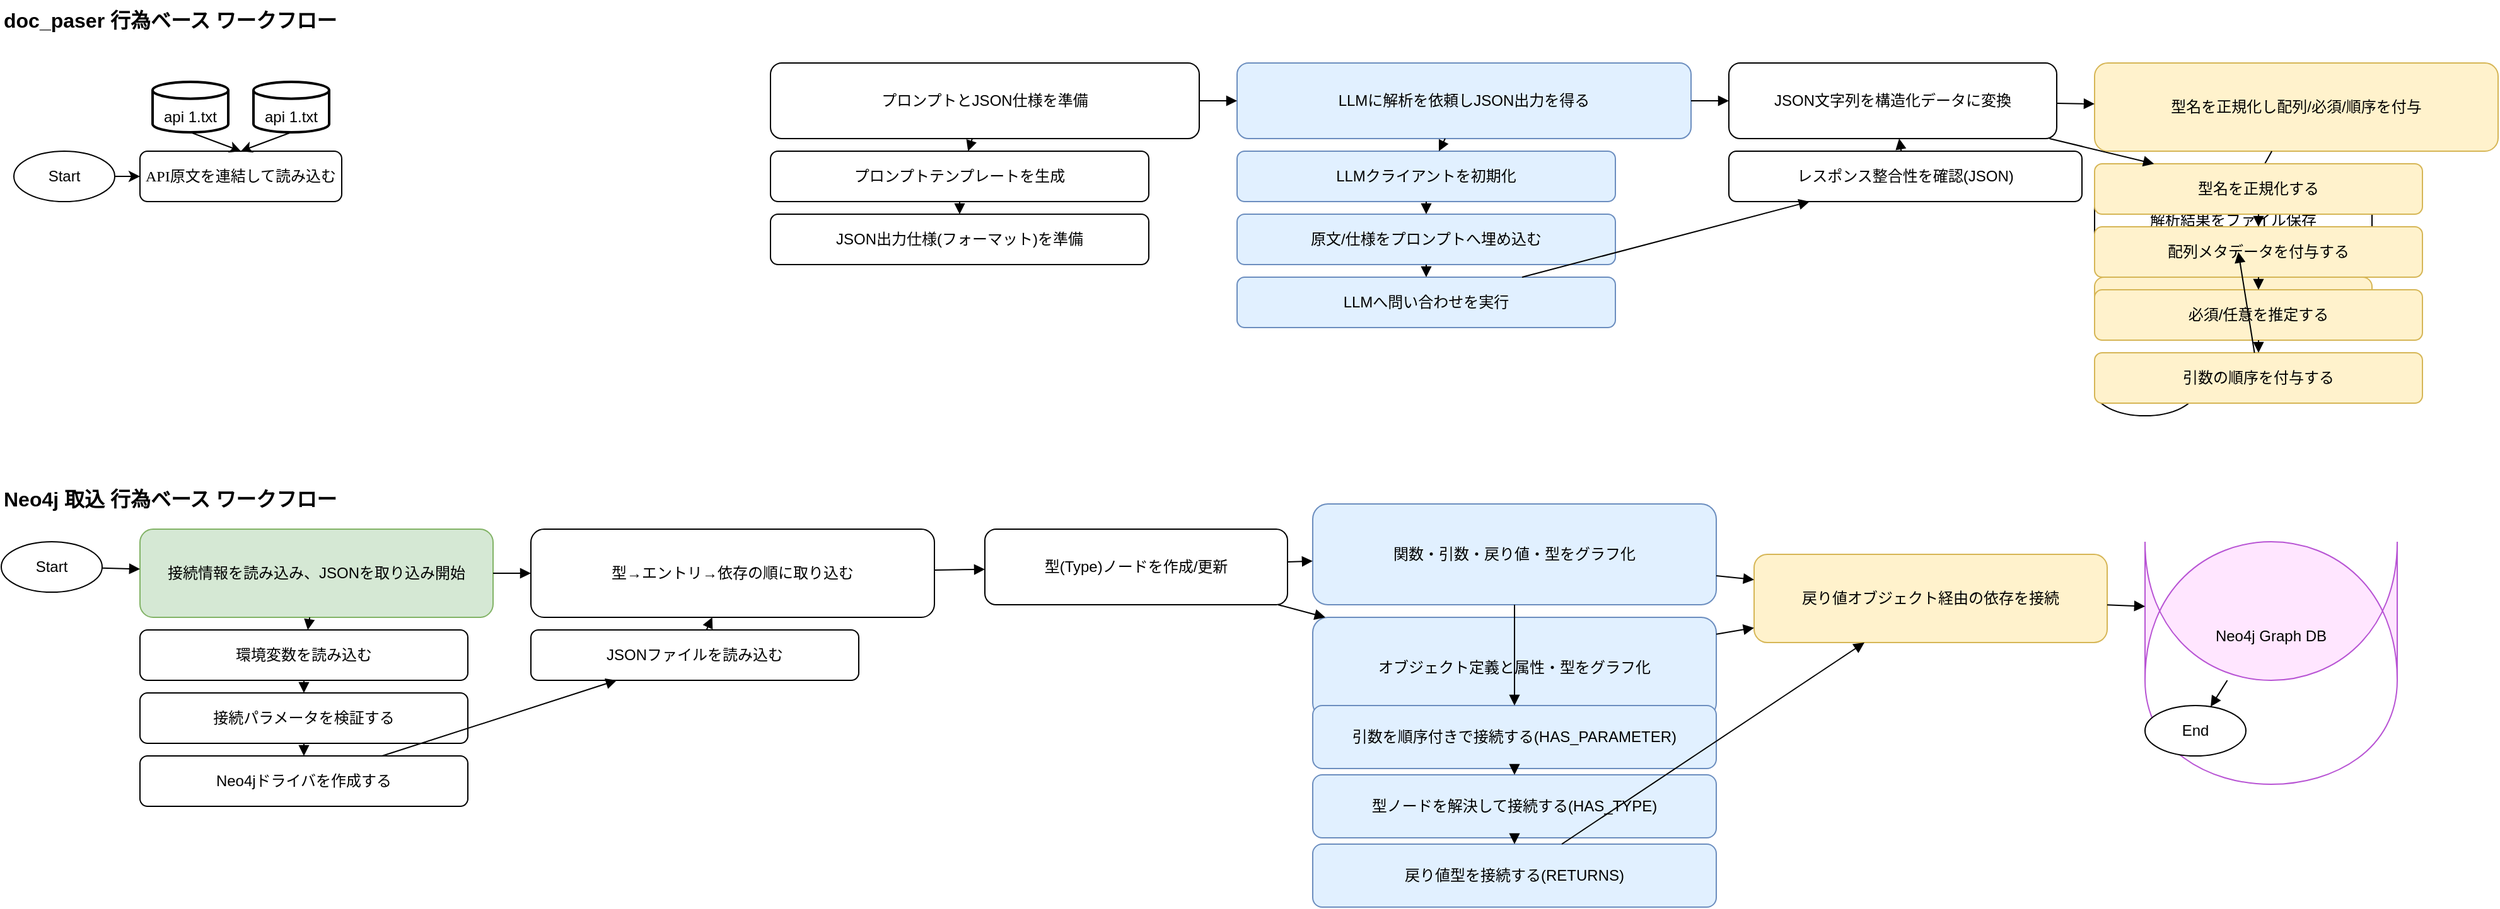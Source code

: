 <mxfile version="28.0.6" pages="3">
  <diagram id="doc_paser_functions" name="doc_paser_functions">
    <mxGraphModel dx="1287" dy="912" grid="1" gridSize="10" guides="1" tooltips="1" connect="1" arrows="1" fold="1" page="1" pageScale="1" pageWidth="1920" pageHeight="1080" math="0" shadow="0">
      <root>
        <mxCell id="0" />
        <mxCell id="1" parent="0" />
        <mxCell id="DPF_TITLE" value="doc_paser 行為ベース ワークフロー" style="text;strokeColor=none;fillColor=none;align=left;verticalAlign=top;fontStyle=1;fontSize=16;" parent="1" vertex="1">
          <mxGeometry x="40" y="40" width="360" height="30" as="geometry" />
        </mxCell>
        <mxCell id="PqS9zqozncI3o1Njqwn--9" style="edgeStyle=orthogonalEdgeStyle;rounded=0;orthogonalLoop=1;jettySize=auto;html=1;exitX=1;exitY=0.5;exitDx=0;exitDy=0;entryX=0;entryY=0.5;entryDx=0;entryDy=0;" edge="1" parent="1" source="DPF_START" target="DPF_LOADDOC">
          <mxGeometry relative="1" as="geometry" />
        </mxCell>
        <mxCell id="DPF_START" value="Start" style="ellipse;whiteSpace=wrap;html=1;fillColor=#ffffff;strokeColor=#000000;" parent="1" vertex="1">
          <mxGeometry x="50" y="160" width="80" height="40" as="geometry" />
        </mxCell>
        <mxCell id="DPF_LOADDOC" value="&lt;font face=&quot;UDゴシック&quot;&gt;API原文を連結して読み込む&lt;/font&gt;" style="rounded=1;whiteSpace=wrap;html=1;fillColor=#ffffff;strokeColor=#000000;" parent="1" vertex="1">
          <mxGeometry x="150" y="160" width="160" height="40" as="geometry" />
        </mxCell>
        <mxCell id="DPF_PROMPT" value="プロンプトとJSON仕様を準備" style="rounded=1;whiteSpace=wrap;html=1;fillColor=#ffffff;strokeColor=#000000;" parent="1" vertex="1">
          <mxGeometry x="650" y="90" width="340" height="60" as="geometry" />
        </mxCell>
        <mxCell id="DPF_LLM" value="LLMに解析を依頼しJSON出力を得る" style="rounded=1;whiteSpace=wrap;html=1;fillColor=#e1f0ff;strokeColor=#6c8ebf;" parent="1" vertex="1">
          <mxGeometry x="1020" y="90" width="360" height="60" as="geometry" />
        </mxCell>
        <mxCell id="DPF_PARSE" value="JSON文字列を構造化データに変換" style="rounded=1;whiteSpace=wrap;html=1;fillColor=#ffffff;strokeColor=#000000;" parent="1" vertex="1">
          <mxGeometry x="1410" y="90" width="260" height="60" as="geometry" />
        </mxCell>
        <mxCell id="DPF_POST" value="型名を正規化し配列/必須/順序を付与" style="rounded=1;whiteSpace=wrap;html=1;fillColor=#fff2cc;strokeColor=#d6b656;" parent="1" vertex="1">
          <mxGeometry x="1700" y="90" width="320" height="70" as="geometry" />
        </mxCell>
        <mxCell id="DPF_SAVE" value="解析結果をファイル保存" style="rounded=1;whiteSpace=wrap;html=1;fillColor=#ffffff;strokeColor=#000000;" parent="1" vertex="1">
          <mxGeometry x="1700" y="190" width="220" height="50" as="geometry" />
        </mxCell>
        <mxCell id="DPF_JSON" value="parsed_api_result.json" style="rounded=1;whiteSpace=wrap;html=1;fillColor=#fff2cc;strokeColor=#d6b656;" parent="1" vertex="1">
          <mxGeometry x="1700" y="260" width="220" height="50" as="geometry" />
        </mxCell>
        <mxCell id="DPF_END_A" value="End" style="ellipse;whiteSpace=wrap;html=1;fillColor=#ffffff;strokeColor=#000000;" parent="1" vertex="1">
          <mxGeometry x="1700" y="330" width="80" height="40" as="geometry" />
        </mxCell>
        <mxCell id="DPF_TITLE2" value="Neo4j 取込 行為ベース ワークフロー" style="text;strokeColor=none;fillColor=none;align=left;verticalAlign=top;fontStyle=1;fontSize=16;" parent="1" vertex="1">
          <mxGeometry x="40" y="420" width="420" height="30" as="geometry" />
        </mxCell>
        <mxCell id="DPF_START2" value="Start" style="ellipse;whiteSpace=wrap;html=1;fillColor=#ffffff;strokeColor=#000000;" parent="1" vertex="1">
          <mxGeometry x="40" y="470" width="80" height="40" as="geometry" />
        </mxCell>
        <mxCell id="DPF_MAIN2" value="接続情報を読み込み、JSONを取り込み開始" style="rounded=1;whiteSpace=wrap;html=1;fillColor=#d5e8d4;strokeColor=#82b366;" parent="1" vertex="1">
          <mxGeometry x="150" y="460" width="280" height="70" as="geometry" />
        </mxCell>
        <mxCell id="DPF_IMPORT" value="型→エントリ→依存の順に取り込む" style="rounded=1;whiteSpace=wrap;html=1;fillColor=#ffffff;strokeColor=#000000;" parent="1" vertex="1">
          <mxGeometry x="460" y="460" width="320" height="70" as="geometry" />
        </mxCell>
        <mxCell id="DPF_TYPES" value="型(Type)ノードを作成/更新" style="rounded=1;whiteSpace=wrap;html=1;fillColor=#ffffff;strokeColor=#000000;" parent="1" vertex="1">
          <mxGeometry x="820" y="460" width="240" height="60" as="geometry" />
        </mxCell>
        <mxCell id="DPF_FUNCS" value="関数・引数・戻り値・型をグラフ化" style="rounded=1;whiteSpace=wrap;html=1;fillColor=#e1f0ff;strokeColor=#6c8ebf;" parent="1" vertex="1">
          <mxGeometry x="1080" y="440" width="320" height="80" as="geometry" />
        </mxCell>
        <mxCell id="DPF_OBJS" value="オブジェクト定義と属性・型をグラフ化" style="rounded=1;whiteSpace=wrap;html=1;fillColor=#e1f0ff;strokeColor=#6c8ebf;" parent="1" vertex="1">
          <mxGeometry x="1080" y="530" width="320" height="80" as="geometry" />
        </mxCell>
        <mxCell id="DPF_DEPS" value="戻り値オブジェクト経由の依存を接続" style="rounded=1;whiteSpace=wrap;html=1;fillColor=#fff2cc;strokeColor=#d6b656;" parent="1" vertex="1">
          <mxGeometry x="1430" y="480" width="280" height="70" as="geometry" />
        </mxCell>
        <mxCell id="DPF_DB" value="Neo4j Graph DB" style="shape=cylinder;whiteSpace=wrap;html=1;boundedLbl=1;size=20;fillColor=#ffe6ff;strokeColor=#b854d4;" parent="1" vertex="1">
          <mxGeometry x="1740" y="470" width="200" height="110" as="geometry" />
        </mxCell>
        <mxCell id="DPF_END_B" value="End" style="ellipse;whiteSpace=wrap;html=1;fillColor=#ffffff;strokeColor=#000000;" parent="1" vertex="1">
          <mxGeometry x="1740" y="600" width="80" height="40" as="geometry" />
        </mxCell>
        <mxCell id="e_dpf_4" style="endArrow=block;html=1;" parent="1" source="DPF_PROMPT" target="DPF_LLM" edge="1">
          <mxGeometry relative="1" as="geometry" />
        </mxCell>
        <mxCell id="e_dpf_5" style="endArrow=block;html=1;" parent="1" source="DPF_LLM" target="DPF_PARSE" edge="1">
          <mxGeometry relative="1" as="geometry" />
        </mxCell>
        <mxCell id="e_dpf_6" style="endArrow=block;html=1;" parent="1" source="DPF_PARSE" target="DPF_POST" edge="1">
          <mxGeometry relative="1" as="geometry" />
        </mxCell>
        <mxCell id="e_dpf_7" style="endArrow=block;html=1;" parent="1" source="DPF_POST" target="DPF_SAVE" edge="1">
          <mxGeometry relative="1" as="geometry" />
        </mxCell>
        <mxCell id="e_dpf_8" style="endArrow=block;html=1;" parent="1" source="DPF_SAVE" target="DPF_JSON" edge="1">
          <mxGeometry relative="1" as="geometry" />
        </mxCell>
        <mxCell id="e_dpf_9" style="endArrow=block;html=1;" parent="1" source="DPF_START2" target="DPF_MAIN2" edge="1">
          <mxGeometry relative="1" as="geometry" />
        </mxCell>
        <mxCell id="e_dpf_10" style="endArrow=block;html=1;" parent="1" source="DPF_MAIN2" target="DPF_IMPORT" edge="1">
          <mxGeometry relative="1" as="geometry" />
        </mxCell>
        <mxCell id="e_dpf_11" style="endArrow=block;html=1;" parent="1" source="DPF_IMPORT" target="DPF_TYPES" edge="1">
          <mxGeometry relative="1" as="geometry" />
        </mxCell>
        <mxCell id="e_dpf_12" style="endArrow=block;html=1;" parent="1" source="DPF_TYPES" target="DPF_FUNCS" edge="1">
          <mxGeometry relative="1" as="geometry" />
        </mxCell>
        <mxCell id="e_dpf_13" style="endArrow=block;html=1;" parent="1" source="DPF_TYPES" target="DPF_OBJS" edge="1">
          <mxGeometry relative="1" as="geometry" />
        </mxCell>
        <mxCell id="e_dpf_14" style="endArrow=block;html=1;" parent="1" source="DPF_FUNCS" target="DPF_DEPS" edge="1">
          <mxGeometry relative="1" as="geometry" />
        </mxCell>
        <mxCell id="e_dpf_15" style="endArrow=block;html=1;" parent="1" source="DPF_OBJS" target="DPF_DEPS" edge="1">
          <mxGeometry relative="1" as="geometry" />
        </mxCell>
        <mxCell id="e_dpf_16" style="endArrow=block;html=1;" parent="1" source="DPF_DEPS" target="DPF_DB" edge="1">
          <mxGeometry relative="1" as="geometry" />
        </mxCell>
        <mxCell id="e_dpf_17" style="endArrow=block;html=1;" parent="1" source="DPF_DB" target="DPF_END_B" edge="1">
          <mxGeometry relative="1" as="geometry" />
        </mxCell>
        <mxCell id="DPF_PROMPT_TPL" value="プロンプトテンプレートを生成" style="rounded=1;whiteSpace=wrap;html=1;fillColor=#ffffff;strokeColor=#000000;" parent="1" vertex="1">
          <mxGeometry x="650" y="160" width="300" height="40" as="geometry" />
        </mxCell>
        <mxCell id="DPF_JSON_FMT" value="JSON出力仕様(フォーマット)を準備" style="rounded=1;whiteSpace=wrap;html=1;fillColor=#ffffff;strokeColor=#000000;" parent="1" vertex="1">
          <mxGeometry x="650" y="210" width="300" height="40" as="geometry" />
        </mxCell>
        <mxCell id="e_dpf_20" style="endArrow=block;html=1;" parent="1" source="DPF_PROMPT" target="DPF_PROMPT_TPL" edge="1">
          <mxGeometry relative="1" as="geometry" />
        </mxCell>
        <mxCell id="e_dpf_21" style="endArrow=block;html=1;" parent="1" source="DPF_PROMPT_TPL" target="DPF_JSON_FMT" edge="1">
          <mxGeometry relative="1" as="geometry" />
        </mxCell>
        <mxCell id="DPF_LLM_INIT" value="LLMクライアントを初期化" style="rounded=1;whiteSpace=wrap;html=1;fillColor=#e1f0ff;strokeColor=#6c8ebf;" parent="1" vertex="1">
          <mxGeometry x="1020" y="160" width="300" height="40" as="geometry" />
        </mxCell>
        <mxCell id="DPF_PROMPT_FILL" value="原文/仕様をプロンプトへ埋め込む" style="rounded=1;whiteSpace=wrap;html=1;fillColor=#e1f0ff;strokeColor=#6c8ebf;" parent="1" vertex="1">
          <mxGeometry x="1020" y="210" width="300" height="40" as="geometry" />
        </mxCell>
        <mxCell id="DPF_QUERY" value="LLMへ問い合わせを実行" style="rounded=1;whiteSpace=wrap;html=1;fillColor=#e1f0ff;strokeColor=#6c8ebf;" parent="1" vertex="1">
          <mxGeometry x="1020" y="260" width="300" height="40" as="geometry" />
        </mxCell>
        <mxCell id="e_dpf_22" style="endArrow=block;html=1;" parent="1" source="DPF_LLM" target="DPF_LLM_INIT" edge="1">
          <mxGeometry relative="1" as="geometry" />
        </mxCell>
        <mxCell id="e_dpf_23" style="endArrow=block;html=1;" parent="1" source="DPF_LLM_INIT" target="DPF_PROMPT_FILL" edge="1">
          <mxGeometry relative="1" as="geometry" />
        </mxCell>
        <mxCell id="e_dpf_24" style="endArrow=block;html=1;" parent="1" source="DPF_PROMPT_FILL" target="DPF_QUERY" edge="1">
          <mxGeometry relative="1" as="geometry" />
        </mxCell>
        <mxCell id="DPF_RESP_CHECK" value="レスポンス整合性を確認(JSON)" style="rounded=1;whiteSpace=wrap;html=1;fillColor=#ffffff;strokeColor=#000000;" parent="1" vertex="1">
          <mxGeometry x="1410" y="160" width="280" height="40" as="geometry" />
        </mxCell>
        <mxCell id="e_dpf_25" style="endArrow=block;html=1;" parent="1" source="DPF_QUERY" target="DPF_RESP_CHECK" edge="1">
          <mxGeometry relative="1" as="geometry" />
        </mxCell>
        <mxCell id="e_dpf_26" style="endArrow=block;html=1;" parent="1" source="DPF_RESP_CHECK" target="DPF_PARSE" edge="1">
          <mxGeometry relative="1" as="geometry" />
        </mxCell>
        <mxCell id="DPF_NORM" value="型名を正規化する" style="rounded=1;whiteSpace=wrap;html=1;fillColor=#fff2cc;strokeColor=#d6b656;" parent="1" vertex="1">
          <mxGeometry x="1700" y="170" width="260" height="40" as="geometry" />
        </mxCell>
        <mxCell id="DPF_ARRAY" value="配列メタデータを付与する" style="rounded=1;whiteSpace=wrap;html=1;fillColor=#fff2cc;strokeColor=#d6b656;" parent="1" vertex="1">
          <mxGeometry x="1700" y="220" width="260" height="40" as="geometry" />
        </mxCell>
        <mxCell id="DPF_REQ" value="必須/任意を推定する" style="rounded=1;whiteSpace=wrap;html=1;fillColor=#fff2cc;strokeColor=#d6b656;" parent="1" vertex="1">
          <mxGeometry x="1700" y="270" width="260" height="40" as="geometry" />
        </mxCell>
        <mxCell id="DPF_POS" value="引数の順序を付与する" style="rounded=1;whiteSpace=wrap;html=1;fillColor=#fff2cc;strokeColor=#d6b656;" parent="1" vertex="1">
          <mxGeometry x="1700" y="320" width="260" height="40" as="geometry" />
        </mxCell>
        <mxCell id="e_dpf_27" style="endArrow=block;html=1;" parent="1" source="DPF_PARSE" target="DPF_NORM" edge="1">
          <mxGeometry relative="1" as="geometry" />
        </mxCell>
        <mxCell id="e_dpf_28" style="endArrow=block;html=1;" parent="1" source="DPF_NORM" target="DPF_ARRAY" edge="1">
          <mxGeometry relative="1" as="geometry" />
        </mxCell>
        <mxCell id="e_dpf_29" style="endArrow=block;html=1;" parent="1" source="DPF_ARRAY" target="DPF_REQ" edge="1">
          <mxGeometry relative="1" as="geometry" />
        </mxCell>
        <mxCell id="e_dpf_30" style="endArrow=block;html=1;" parent="1" source="DPF_REQ" target="DPF_POS" edge="1">
          <mxGeometry relative="1" as="geometry" />
        </mxCell>
        <mxCell id="e_dpf_31" style="endArrow=block;html=1;" parent="1" source="DPF_POS" target="DPF_SAVE" edge="1">
          <mxGeometry relative="1" as="geometry" />
        </mxCell>
        <mxCell id="DPF_ENV2" value="環境変数を読み込む" style="rounded=1;whiteSpace=wrap;html=1;fillColor=#ffffff;strokeColor=#000000;" parent="1" vertex="1">
          <mxGeometry x="150" y="540" width="260" height="40" as="geometry" />
        </mxCell>
        <mxCell id="DPF_VALIDATE2" value="接続パラメータを検証する" style="rounded=1;whiteSpace=wrap;html=1;fillColor=#ffffff;strokeColor=#000000;" parent="1" vertex="1">
          <mxGeometry x="150" y="590" width="260" height="40" as="geometry" />
        </mxCell>
        <mxCell id="DPF_DRIVER2" value="Neo4jドライバを作成する" style="rounded=1;whiteSpace=wrap;html=1;fillColor=#ffffff;strokeColor=#000000;" parent="1" vertex="1">
          <mxGeometry x="150" y="640" width="260" height="40" as="geometry" />
        </mxCell>
        <mxCell id="DPF_READJSON" value="JSONファイルを読み込む" style="rounded=1;whiteSpace=wrap;html=1;fillColor=#ffffff;strokeColor=#000000;" parent="1" vertex="1">
          <mxGeometry x="460" y="540" width="260" height="40" as="geometry" />
        </mxCell>
        <mxCell id="e_dpf_32" style="endArrow=block;html=1;" parent="1" source="DPF_MAIN2" target="DPF_ENV2" edge="1">
          <mxGeometry relative="1" as="geometry" />
        </mxCell>
        <mxCell id="e_dpf_33" style="endArrow=block;html=1;" parent="1" source="DPF_ENV2" target="DPF_VALIDATE2" edge="1">
          <mxGeometry relative="1" as="geometry" />
        </mxCell>
        <mxCell id="e_dpf_34" style="endArrow=block;html=1;" parent="1" source="DPF_VALIDATE2" target="DPF_DRIVER2" edge="1">
          <mxGeometry relative="1" as="geometry" />
        </mxCell>
        <mxCell id="e_dpf_35" style="endArrow=block;html=1;" parent="1" source="DPF_DRIVER2" target="DPF_READJSON" edge="1">
          <mxGeometry relative="1" as="geometry" />
        </mxCell>
        <mxCell id="e_dpf_36" style="endArrow=block;html=1;" parent="1" source="DPF_READJSON" target="DPF_IMPORT" edge="1">
          <mxGeometry relative="1" as="geometry" />
        </mxCell>
        <mxCell id="DPF_FUNC_PARAM" value="引数を順序付きで接続する(HAS_PARAMETER)" style="rounded=1;whiteSpace=wrap;html=1;fillColor=#e1f0ff;strokeColor=#6c8ebf;" parent="1" vertex="1">
          <mxGeometry x="1080" y="600" width="320" height="50" as="geometry" />
        </mxCell>
        <mxCell id="DPF_FUNC_TYPE" value="型ノードを解決して接続する(HAS_TYPE)" style="rounded=1;whiteSpace=wrap;html=1;fillColor=#e1f0ff;strokeColor=#6c8ebf;" parent="1" vertex="1">
          <mxGeometry x="1080" y="655" width="320" height="50" as="geometry" />
        </mxCell>
        <mxCell id="DPF_FUNC_RET" value="戻り値型を接続する(RETURNS)" style="rounded=1;whiteSpace=wrap;html=1;fillColor=#e1f0ff;strokeColor=#6c8ebf;" parent="1" vertex="1">
          <mxGeometry x="1080" y="710" width="320" height="50" as="geometry" />
        </mxCell>
        <mxCell id="e_dpf_37" style="endArrow=block;html=1;" parent="1" source="DPF_FUNCS" target="DPF_FUNC_PARAM" edge="1">
          <mxGeometry relative="1" as="geometry" />
        </mxCell>
        <mxCell id="e_dpf_38" style="endArrow=block;html=1;" parent="1" source="DPF_FUNC_PARAM" target="DPF_FUNC_TYPE" edge="1">
          <mxGeometry relative="1" as="geometry" />
        </mxCell>
        <mxCell id="e_dpf_39" style="endArrow=block;html=1;" parent="1" source="DPF_FUNC_TYPE" target="DPF_FUNC_RET" edge="1">
          <mxGeometry relative="1" as="geometry" />
        </mxCell>
        <mxCell id="e_dpf_40" style="endArrow=block;html=1;" parent="1" source="DPF_FUNC_RET" target="DPF_DEPS" edge="1">
          <mxGeometry relative="1" as="geometry" />
        </mxCell>
        <mxCell id="PqS9zqozncI3o1Njqwn--7" style="rounded=0;orthogonalLoop=1;jettySize=auto;html=1;exitX=0.5;exitY=1;exitDx=0;exitDy=0;exitPerimeter=0;entryX=0.5;entryY=0;entryDx=0;entryDy=0;" edge="1" parent="1" source="PqS9zqozncI3o1Njqwn--3" target="DPF_LOADDOC">
          <mxGeometry relative="1" as="geometry" />
        </mxCell>
        <mxCell id="PqS9zqozncI3o1Njqwn--3" value="&lt;div&gt;&lt;br&gt;&lt;/div&gt;api 1.txt" style="strokeWidth=2;html=1;shape=mxgraph.flowchart.database;whiteSpace=wrap;fontFamily=Helvetica;" vertex="1" parent="1">
          <mxGeometry x="240" y="105" width="60" height="40" as="geometry" />
        </mxCell>
        <mxCell id="PqS9zqozncI3o1Njqwn--8" style="rounded=0;orthogonalLoop=1;jettySize=auto;html=1;exitX=0.5;exitY=1;exitDx=0;exitDy=0;exitPerimeter=0;entryX=0.5;entryY=0;entryDx=0;entryDy=0;" edge="1" parent="1" source="PqS9zqozncI3o1Njqwn--4" target="DPF_LOADDOC">
          <mxGeometry relative="1" as="geometry" />
        </mxCell>
        <mxCell id="PqS9zqozncI3o1Njqwn--4" value="&lt;div&gt;&lt;br&gt;&lt;/div&gt;api 1.txt" style="strokeWidth=2;html=1;shape=mxgraph.flowchart.database;whiteSpace=wrap;fontFamily=Helvetica;" vertex="1" parent="1">
          <mxGeometry x="160" y="105" width="60" height="40" as="geometry" />
        </mxCell>
      </root>
    </mxGraphModel>
  </diagram>
  <diagram id="code_generator_functions" name="code_generator_functions">
    <mxGraphModel dx="448" dy="504" grid="1" gridSize="10" guides="1" tooltips="1" connect="1" arrows="1" fold="1" page="1" pageScale="1" pageWidth="1920" pageHeight="1080" math="0" shadow="0">
      <root>
        <mxCell id="0" />
        <mxCell id="1" parent="0" />
        <mxCell id="CG_TITLE" value="code_generator 行為ベース ワークフロー" style="text;strokeColor=none;fillColor=none;align=left;verticalAlign=top;fontStyle=1;fontSize=16;" parent="1" vertex="1">
          <mxGeometry x="40" y="40" width="420" height="30" as="geometry" />
        </mxCell>
        <mxCell id="CG_START" value="Start" style="ellipse;whiteSpace=wrap;html=1;fillColor=#ffffff;strokeColor=#000000;" parent="1" vertex="1">
          <mxGeometry x="40" y="90" width="80" height="40" as="geometry" />
        </mxCell>
        <mxCell id="CG_BEGIN" value="コード生成を開始" style="rounded=1;whiteSpace=wrap;html=1;fillColor=#d5e8d4;strokeColor=#82b366;" parent="1" vertex="1">
          <mxGeometry x="150" y="90" width="220" height="50" as="geometry" />
        </mxCell>
        <mxCell id="CG_ENV" value="環境変数(.env)を読み込む" style="rounded=1;whiteSpace=wrap;html=1;fillColor=#ffffff;strokeColor=#000000;" parent="1" vertex="1">
          <mxGeometry x="390" y="90" width="260" height="40" as="geometry" />
        </mxCell>
        <mxCell id="CG_SELECT_SEARCH" value="検索エンジンを選択する\n(USE_LLAMAINDEX?)" style="rhombus;whiteSpace=wrap;html=1;fillColor=#fff2cc;strokeColor=#d6b656;" parent="1" vertex="1">
          <mxGeometry x="680" y="85" width="260" height="60" as="geometry" />
        </mxCell>
        <mxCell id="CG_REGISTER_TOOLS" value="ツールを登録する\n(抽出/検索/検証/テスト)" style="rounded=1;whiteSpace=wrap;html=1;fillColor=#d5e8d4;strokeColor=#82b366;" parent="1" vertex="1">
          <mxGeometry x="960" y="85" width="280" height="60" as="geometry" />
        </mxCell>
        <mxCell id="CG_INIT_LLM" value="エージェントLLMを初期化する" style="rounded=1;whiteSpace=wrap;html=1;fillColor=#e1f0ff;strokeColor=#6c8ebf;" parent="1" vertex="1">
          <mxGeometry x="1260" y="90" width="260" height="40" as="geometry" />
        </mxCell>
        <mxCell id="CG_PREP_PARSER" value="FinalAnswer出力フォーマットを準備" style="rounded=1;whiteSpace=wrap;html=1;fillColor=#ffffff;strokeColor=#000000;" parent="1" vertex="1">
          <mxGeometry x="1540" y="90" width="300" height="40" as="geometry" />
        </mxCell>
        <mxCell id="CG_PROMPT" value="システムプロンプトを構成する" style="rounded=1;whiteSpace=wrap;html=1;fillColor=#ffffff;strokeColor=#000000;" parent="1" vertex="1">
          <mxGeometry x="1870" y="90" width="260" height="40" as="geometry" />
        </mxCell>
        <mxCell id="CG_BUILD_AGENT" value="エージェントを構築する" style="rounded=1;whiteSpace=wrap;html=1;fillColor=#d5e8d4;strokeColor=#82b366;" parent="1" vertex="1">
          <mxGeometry x="2150" y="90" width="240" height="40" as="geometry" />
        </mxCell>
        <mxCell id="CG_HISTORY" value="履歴管理を有効化する" style="rounded=1;whiteSpace=wrap;html=1;fillColor=#d5e8d4;strokeColor=#82b366;" parent="1" vertex="1">
          <mxGeometry x="2410" y="90" width="240" height="40" as="geometry" />
        </mxCell>
        <mxCell id="CG_REPL_TTL" value="対話ループ（REPL）" style="text;strokeColor=none;fillColor=none;align=left;verticalAlign=top;fontStyle=1;fontSize=16;" parent="1" vertex="1">
          <mxGeometry x="40" y="160" width="220" height="30" as="geometry" />
        </mxCell>
        <mxCell id="CG_INPUT" value="ユーザー入力を受け取る" style="rounded=1;whiteSpace=wrap;html=1;fillColor=#ffffff;strokeColor=#000000;" parent="1" vertex="1">
          <mxGeometry x="40" y="200" width="240" height="40" as="geometry" />
        </mxCell>
        <mxCell id="CG_RUN_AGENT" value="エージェントを実行する" style="rounded=1;whiteSpace=wrap;html=1;fillColor=#d5e8d4;strokeColor=#82b366;" parent="1" vertex="1">
          <mxGeometry x="300" y="200" width="220" height="40" as="geometry" />
        </mxCell>
        <mxCell id="CG_PARSE_OUT" value="出力をJSONとして検証" style="rounded=1;whiteSpace=wrap;html=1;fillColor=#ffffff;strokeColor=#000000;" parent="1" vertex="1">
          <mxGeometry x="540" y="200" width="240" height="40" as="geometry" />
        </mxCell>
        <mxCell id="CG_IS_JSON" value="FinalAnswerに適合？" style="rhombus;whiteSpace=wrap;html=1;fillColor=#fff2cc;strokeColor=#d6b656;" parent="1" vertex="1">
          <mxGeometry x="800" y="195" width="220" height="50" as="geometry" />
        </mxCell>
        <mxCell id="CG_PRINT_OK" value="説明+コードを整形表示する" style="rounded=1;whiteSpace=wrap;html=1;fillColor=#e1f0ff;strokeColor=#6c8ebf;" parent="1" vertex="1">
          <mxGeometry x="1040" y="200" width="260" height="40" as="geometry" />
        </mxCell>
        <mxCell id="CG_PRINT_RAW" value="生テキストとして表示する" style="rounded=1;whiteSpace=wrap;html=1;fillColor=#ffe6e6;strokeColor=#cc0000;" parent="1" vertex="1">
          <mxGeometry x="1040" y="250" width="260" height="40" as="geometry" />
        </mxCell>
        <mxCell id="CG_TOOLS_TTL" value="ツール行為（エージェントが内部で呼び出す）" style="text;strokeColor=none;fillColor=none;align=left;verticalAlign=top;fontStyle=1;fontSize=16;" parent="1" vertex="1">
          <mxGeometry x="40" y="300" width="420" height="30" as="geometry" />
        </mxCell>
        <mxCell id="CG_PARAM_EXTRACT" value="意図/パラメータを抽出する" style="rounded=1;whiteSpace=wrap;html=1;fillColor=#ffffff;strokeColor=#000000;" parent="1" vertex="1">
          <mxGeometry x="40" y="340" width="260" height="40" as="geometry" />
        </mxCell>
        <mxCell id="CG_VECTOR_SEARCH" value="ベクトル検索を実行する (Chroma)" style="rounded=1;whiteSpace=wrap;html=1;fillColor=#ffffff;strokeColor=#000000;" parent="1" vertex="1">
          <mxGeometry x="320" y="340" width="300" height="40" as="geometry" />
        </mxCell>
        <mxCell id="CG_AMBIG" value="曖昧性を判定する（閾値）" style="rhombus;whiteSpace=wrap;html=1;fillColor=#fff2cc;strokeColor=#d6b656;" parent="1" vertex="1">
          <mxGeometry x="640" y="335" width="240" height="50" as="geometry" />
        </mxCell>
        <mxCell id="CG_ASK_USER" value="候補を提示し質問を促す\n(AMBIGUOUS_RESULTS)" style="rounded=1;whiteSpace=wrap;html=1;fillColor=#ffe6e6;strokeColor=#cc0000;" parent="1" vertex="1">
          <mxGeometry x="900" y="320" width="300" height="60" as="geometry" />
        </mxCell>
        <mxCell id="CG_GRAPH_FETCH" value="グラフ詳細を取得する (Neo4j)" style="rounded=1;whiteSpace=wrap;html=1;fillColor=#ffffff;strokeColor=#000000;" parent="1" vertex="1">
          <mxGeometry x="900" y="380" width="300" height="40" as="geometry" />
        </mxCell>
        <mxCell id="CG_RESULT_FMT" value="結果をエージェント向けに整形する" style="rounded=1;whiteSpace=wrap;html=1;fillColor=#ffffff;strokeColor=#000000;" parent="1" vertex="1">
          <mxGeometry x="1220" y="360" width="280" height="40" as="geometry" />
        </mxCell>
        <mxCell id="CG_LI_SEARCH" value="LlamaIndexでベクトル/グラフをルーティング検索" style="rounded=1;whiteSpace=wrap;html=1;fillColor=#e1f0ff;strokeColor=#6c8ebf;" parent="1" vertex="1">
          <mxGeometry x="40" y="410" width="440" height="50" as="geometry" />
        </mxCell>
        <mxCell id="CG_VALIDATE" value="flake8で静的検証する" style="rounded=1;whiteSpace=wrap;html=1;fillColor=#ffffff;strokeColor=#000000;" parent="1" vertex="1">
          <mxGeometry x="500" y="410" width="260" height="40" as="geometry" />
        </mxCell>
        <mxCell id="CG_TEST" value="一時環境でunittestを実行する" style="rounded=1;whiteSpace=wrap;html=1;fillColor=#ffffff;strokeColor=#000000;" parent="1" vertex="1">
          <mxGeometry x="780" y="410" width="300" height="40" as="geometry" />
        </mxCell>
        <mxCell id="CG_INGEST_TTL" value="前準備: Neo4j→Chroma インジェスト" style="text;strokeColor=none;fillColor=none;align=left;verticalAlign=top;fontStyle=1;fontSize=16;" parent="1" vertex="1">
          <mxGeometry x="40" y="470" width="360" height="30" as="geometry" />
        </mxCell>
        <mxCell id="CG_INGEST_ENV" value="環境変数を検証する" style="rounded=1;whiteSpace=wrap;html=1;fillColor=#ffffff;strokeColor=#000000;" parent="1" vertex="1">
          <mxGeometry x="40" y="510" width="220" height="40" as="geometry" />
        </mxCell>
        <mxCell id="CG_INGEST_FETCH" value="Neo4jから対象ラベルを取得する\n(例: ApiFunction)" style="rounded=1;whiteSpace=wrap;html=1;fillColor=#ffffff;strokeColor=#000000;" parent="1" vertex="1">
          <mxGeometry x="270" y="500" width="320" height="60" as="geometry" />
        </mxCell>
        <mxCell id="CG_INGEST_DOCS" value="ドキュメント/メタデータ/IDを整形する" style="rounded=1;whiteSpace=wrap;html=1;fillColor=#ffffff;strokeColor=#000000;" parent="1" vertex="1">
          <mxGeometry x="610" y="510" width="320" height="40" as="geometry" />
        </mxCell>
        <mxCell id="CG_INGEST_EMB" value="OpenAI埋め込みを生成する" style="rounded=1;whiteSpace=wrap;html=1;fillColor=#e1f0ff;strokeColor=#6c8ebf;" parent="1" vertex="1">
          <mxGeometry x="950" y="510" width="260" height="40" as="geometry" />
        </mxCell>
        <mxCell id="CG_INGEST_CHROMA" value="Chromaに追加し永続化する" style="rounded=1;whiteSpace=wrap;html=1;fillColor=#d5e8d4;strokeColor=#82b366;" parent="1" vertex="1">
          <mxGeometry x="1220" y="510" width="260" height="40" as="geometry" />
        </mxCell>
        <mxCell id="e_cg_1" style="endArrow=block;html=1;" parent="1" source="CG_START" target="CG_BEGIN" edge="1">
          <mxGeometry relative="1" as="geometry" />
        </mxCell>
        <mxCell id="e_cg_2" style="endArrow=block;html=1;" parent="1" source="CG_BEGIN" target="CG_ENV" edge="1">
          <mxGeometry relative="1" as="geometry" />
        </mxCell>
        <mxCell id="e_cg_3" style="endArrow=block;html=1;" parent="1" source="CG_ENV" target="CG_SELECT_SEARCH" edge="1">
          <mxGeometry relative="1" as="geometry" />
        </mxCell>
        <mxCell id="e_cg_4" style="endArrow=block;html=1;" parent="1" source="CG_SELECT_SEARCH" target="CG_REGISTER_TOOLS" edge="1">
          <mxGeometry relative="1" as="geometry" />
        </mxCell>
        <mxCell id="e_cg_5" style="endArrow=block;html=1;" parent="1" source="CG_REGISTER_TOOLS" target="CG_INIT_LLM" edge="1">
          <mxGeometry relative="1" as="geometry" />
        </mxCell>
        <mxCell id="e_cg_6" style="endArrow=block;html=1;" parent="1" source="CG_INIT_LLM" target="CG_PREP_PARSER" edge="1">
          <mxGeometry relative="1" as="geometry" />
        </mxCell>
        <mxCell id="e_cg_7" style="endArrow=block;html=1;" parent="1" source="CG_PREP_PARSER" target="CG_PROMPT" edge="1">
          <mxGeometry relative="1" as="geometry" />
        </mxCell>
        <mxCell id="e_cg_8" style="endArrow=block;html=1;" parent="1" source="CG_PROMPT" target="CG_BUILD_AGENT" edge="1">
          <mxGeometry relative="1" as="geometry" />
        </mxCell>
        <mxCell id="e_cg_9" style="endArrow=block;html=1;" parent="1" source="CG_BUILD_AGENT" target="CG_HISTORY" edge="1">
          <mxGeometry relative="1" as="geometry" />
        </mxCell>
        <mxCell id="e_cg_10" style="endArrow=block;html=1;" parent="1" source="CG_INPUT" target="CG_RUN_AGENT" edge="1">
          <mxGeometry relative="1" as="geometry" />
        </mxCell>
        <mxCell id="e_cg_11" style="endArrow=block;html=1;" parent="1" source="CG_RUN_AGENT" target="CG_PARSE_OUT" edge="1">
          <mxGeometry relative="1" as="geometry" />
        </mxCell>
        <mxCell id="e_cg_12" style="endArrow=block;html=1;" parent="1" source="CG_PARSE_OUT" target="CG_IS_JSON" edge="1">
          <mxGeometry relative="1" as="geometry" />
        </mxCell>
        <mxCell id="e_cg_13" style="endArrow=block;html=1;" parent="1" source="CG_IS_JSON" target="CG_PRINT_OK" edge="1">
          <mxGeometry relative="1" as="geometry" />
        </mxCell>
        <mxCell id="e_cg_14" style="endArrow=block;html=1;" parent="1" source="CG_IS_JSON" target="CG_PRINT_RAW" edge="1">
          <mxGeometry relative="1" as="geometry" />
        </mxCell>
        <mxCell id="e_cg_20" style="endArrow=block;html=1;" parent="1" source="CG_PARAM_EXTRACT" target="CG_VECTOR_SEARCH" edge="1">
          <mxGeometry relative="1" as="geometry" />
        </mxCell>
        <mxCell id="e_cg_21" style="endArrow=block;html=1;" parent="1" source="CG_VECTOR_SEARCH" target="CG_AMBIG" edge="1">
          <mxGeometry relative="1" as="geometry" />
        </mxCell>
        <mxCell id="e_cg_22" style="endArrow=block;html=1;" parent="1" source="CG_AMBIG" target="CG_ASK_USER" edge="1">
          <mxGeometry relative="1" as="geometry" />
        </mxCell>
        <mxCell id="e_cg_23" style="endArrow=block;html=1;" parent="1" source="CG_AMBIG" target="CG_GRAPH_FETCH" edge="1">
          <mxGeometry relative="1" as="geometry" />
        </mxCell>
        <mxCell id="e_cg_24" style="endArrow=block;html=1;" parent="1" source="CG_GRAPH_FETCH" target="CG_RESULT_FMT" edge="1">
          <mxGeometry relative="1" as="geometry" />
        </mxCell>
        <mxCell id="e_cg_30" style="endArrow=block;html=1;" parent="1" source="CG_VALIDATE" target="CG_TEST" edge="1">
          <mxGeometry relative="1" as="geometry" />
        </mxCell>
        <mxCell id="e_cg_40" style="endArrow=block;html=1;" parent="1" source="CG_INGEST_ENV" target="CG_INGEST_FETCH" edge="1">
          <mxGeometry relative="1" as="geometry" />
        </mxCell>
        <mxCell id="e_cg_41" style="endArrow=block;html=1;" parent="1" source="CG_INGEST_FETCH" target="CG_INGEST_DOCS" edge="1">
          <mxGeometry relative="1" as="geometry" />
        </mxCell>
        <mxCell id="e_cg_42" style="endArrow=block;html=1;" parent="1" source="CG_INGEST_DOCS" target="CG_INGEST_EMB" edge="1">
          <mxGeometry relative="1" as="geometry" />
        </mxCell>
        <mxCell id="e_cg_43" style="endArrow=block;html=1;" parent="1" source="CG_INGEST_EMB" target="CG_INGEST_CHROMA" edge="1">
          <mxGeometry relative="1" as="geometry" />
        </mxCell>
      </root>
    </mxGraphModel>
  </diagram>
  <diagram id="code_parser_functions" name="code_parser_functions">
    <mxGraphModel dx="448" dy="504" grid="1" gridSize="10" guides="1" tooltips="1" connect="1" arrows="1" fold="1" page="1" pageScale="1" pageWidth="1920" pageHeight="1080" math="0" shadow="0">
      <root>
        <mxCell id="0" />
        <mxCell id="1" parent="0" />
        <mxCell id="CPF_TITLE" value="code_parser 行為ベース ワークフロー" style="text;strokeColor=none;fillColor=none;align=left;verticalAlign=top;fontStyle=1;fontSize=16;" parent="1" vertex="1">
          <mxGeometry x="40" y="40" width="420" height="30" as="geometry" />
        </mxCell>
        <mxCell id="CPF_START" value="Start" style="ellipse;whiteSpace=wrap;html=1;fillColor=#ffffff;strokeColor=#000000;" parent="1" vertex="1">
          <mxGeometry x="40" y="90" width="80" height="40" as="geometry" />
        </mxCell>
        <mxCell id="CPF_BEGIN" value="コード解析を開始" style="rounded=1;whiteSpace=wrap;html=1;fillColor=#d5e8d4;strokeColor=#82b366;" parent="1" vertex="1">
          <mxGeometry x="150" y="90" width="220" height="50" as="geometry" />
        </mxCell>
        <mxCell id="CPF_ENV" value="環境変数(.env)を読み込む" style="rounded=1;whiteSpace=wrap;html=1;fillColor=#ffffff;strokeColor=#000000;" parent="1" vertex="1">
          <mxGeometry x="390" y="90" width="260" height="40" as="geometry" />
        </mxCell>
        <mxCell id="CPF_ARGS" value="引数を解析する\n(file_path / --db-name / --no-llm)" style="rounded=1;whiteSpace=wrap;html=1;fillColor=#ffffff;strokeColor=#000000;" parent="1" vertex="1">
          <mxGeometry x="680" y="80" width="300" height="60" as="geometry" />
        </mxCell>
        <mxCell id="CPF_CONN_GET" value="接続情報を取得する\n(NEO4J_URI / USER / PASSWORD)" style="rounded=1;whiteSpace=wrap;html=1;fillColor=#ffffff;strokeColor=#000000;" parent="1" vertex="1">
          <mxGeometry x="1010" y="80" width="320" height="60" as="geometry" />
        </mxCell>
        <mxCell id="CPF_CONN_CHECK" value="接続情報を検証する" style="rhombus;whiteSpace=wrap;html=1;fillColor=#fff2cc;strokeColor=#d6b656;" parent="1" vertex="1">
          <mxGeometry x="1360" y="85" width="220" height="50" as="geometry" />
        </mxCell>
        <mxCell id="CPF_BUILDER" value="ビルダーを初期化する\n(Tree-sitter / LLM設定)" style="rounded=1;whiteSpace=wrap;html=1;fillColor=#d5e8d4;strokeColor=#82b366;" parent="1" vertex="1">
          <mxGeometry x="1610" y="80" width="300" height="60" as="geometry" />
        </mxCell>
        <mxCell id="CPF_FILE_CHECK" value="対象ファイルを確認する" style="rhombus;whiteSpace=wrap;html=1;fillColor=#fff2cc;strokeColor=#d6b656;" parent="1" vertex="1">
          <mxGeometry x="1930" y="80" width="220" height="60" as="geometry" />
        </mxCell>
        <mxCell id="CPF_READ" value="ファイルを読み込む" style="rounded=1;whiteSpace=wrap;html=1;fillColor=#ffffff;strokeColor=#000000;" parent="1" vertex="1">
          <mxGeometry x="150" y="170" width="220" height="40" as="geometry" />
        </mxCell>
        <mxCell id="CPF_PARSE" value="Tree-sitterで構文木を生成する" style="rounded=1;whiteSpace=wrap;html=1;fillColor=#ffffff;strokeColor=#000000;" parent="1" vertex="1">
          <mxGeometry x="390" y="170" width="300" height="40" as="geometry" />
        </mxCell>
        <mxCell id="CPF_METRICS" value="ファイルメトリクスを計算する" style="rounded=1;whiteSpace=wrap;html=1;fillColor=#ffffff;strokeColor=#000000;" parent="1" vertex="1">
          <mxGeometry x="720" y="170" width="260" height="40" as="geometry" />
        </mxCell>
        <mxCell id="CPF_EXTRACT" value="構文要素を再帰抽出する" style="rounded=1;whiteSpace=wrap;html=1;fillColor=#ffffff;strokeColor=#000000;" parent="1" vertex="1">
          <mxGeometry x="1010" y="170" width="260" height="40" as="geometry" />
        </mxCell>
        <mxCell id="CPF_CONTAINS" value="親子関係(CONTAINS)を接続" style="rounded=1;whiteSpace=wrap;html=1;fillColor=#fff2cc;strokeColor=#d6b656;" parent="1" vertex="1">
          <mxGeometry x="1290" y="160" width="240" height="60" as="geometry" />
        </mxCell>
        <mxCell id="CPF_ADV" value="高度な関係を抽出する\n(CALLS / ASSIGNS / HAS_ATTRIBUTE)" style="rounded=1;whiteSpace=wrap;html=1;fillColor=#fff2cc;strokeColor=#d6b656;" parent="1" vertex="1">
          <mxGeometry x="1550" y="160" width="320" height="60" as="geometry" />
        </mxCell>
        <mxCell id="CPF_LLM_DEC" value="LLMを有効化しているか？" style="rhombus;whiteSpace=wrap;html=1;fillColor=#fff2cc;strokeColor=#d6b656;" parent="1" vertex="1">
          <mxGeometry x="1890" y="160" width="240" height="60" as="geometry" />
        </mxCell>
        <mxCell id="CPF_LLM" value="LLMで関数/クラスに説明を付与する" style="rounded=1;whiteSpace=wrap;html=1;fillColor=#e1f0ff;strokeColor=#6c8ebf;" parent="1" vertex="1">
          <mxGeometry x="2150" y="160" width="320" height="50" as="geometry" />
        </mxCell>
        <mxCell id="CPF_STORE_TTL" value="Neo4j 格納（行為ベース）" style="text;strokeColor=none;fillColor=none;align=left;verticalAlign=top;fontStyle=1;fontSize=16;" parent="1" vertex="1">
          <mxGeometry x="40" y="250" width="300" height="30" as="geometry" />
        </mxCell>
        <mxCell id="CPF_CLEAR" value="既存グラフをクリアする" style="rounded=1;whiteSpace=wrap;html=1;fillColor=#fff2cc;strokeColor=#d6b656;" parent="1" vertex="1">
          <mxGeometry x="40" y="290" width="240" height="50" as="geometry" />
        </mxCell>
        <mxCell id="CPF_CREATE_NODES" value="ノードを作成する（種類ごと）" style="rounded=1;whiteSpace=wrap;html=1;fillColor=#d5e8d4;strokeColor=#82b366;" parent="1" vertex="1">
          <mxGeometry x="310" y="290" width="260" height="50" as="geometry" />
        </mxCell>
        <mxCell id="CPF_NODE_PROPS" value="ノードにプロパティを付与\n(id/name/text/位置/complexity/llm_analysis)" style="rounded=1;whiteSpace=wrap;html=1;fillColor=#ffffff;strokeColor=#000000;" parent="1" vertex="1">
          <mxGeometry x="590" y="280" width="360" height="70" as="geometry" />
        </mxCell>
        <mxCell id="CPF_CREATE_RELS" value="リレーションを作成する" style="rounded=1;whiteSpace=wrap;html=1;fillColor=#d5e8d4;strokeColor=#82b366;" parent="1" vertex="1">
          <mxGeometry x="980" y="290" width="260" height="50" as="geometry" />
        </mxCell>
        <mxCell id="CPF_STATS" value="統計を表示する" style="rounded=1;whiteSpace=wrap;html=1;fillColor=#d5e8d4;strokeColor=#82b366;" parent="1" vertex="1">
          <mxGeometry x="1260" y="290" width="220" height="50" as="geometry" />
        </mxCell>
        <mxCell id="CPF_END" value="End" style="ellipse;whiteSpace=wrap;html=1;fillColor=#ffffff;strokeColor=#000000;" parent="1" vertex="1">
          <mxGeometry x="1500" y="295" width="80" height="40" as="geometry" />
        </mxCell>
        <mxCell id="e_cpf_1" style="endArrow=block;html=1;" parent="1" source="CPF_START" target="CPF_BEGIN" edge="1">
          <mxGeometry relative="1" as="geometry" />
        </mxCell>
        <mxCell id="e_cpf_2" style="endArrow=block;html=1;" parent="1" source="CPF_BEGIN" target="CPF_ENV" edge="1">
          <mxGeometry relative="1" as="geometry" />
        </mxCell>
        <mxCell id="e_cpf_3" style="endArrow=block;html=1;" parent="1" source="CPF_ENV" target="CPF_ARGS" edge="1">
          <mxGeometry relative="1" as="geometry" />
        </mxCell>
        <mxCell id="e_cpf_4" style="endArrow=block;html=1;" parent="1" source="CPF_ARGS" target="CPF_CONN_GET" edge="1">
          <mxGeometry relative="1" as="geometry" />
        </mxCell>
        <mxCell id="e_cpf_5" style="endArrow=block;html=1;" parent="1" source="CPF_CONN_GET" target="CPF_CONN_CHECK" edge="1">
          <mxGeometry relative="1" as="geometry" />
        </mxCell>
        <mxCell id="e_cpf_6" style="endArrow=block;html=1;" parent="1" source="CPF_CONN_CHECK" target="CPF_BUILDER" edge="1">
          <mxGeometry relative="1" as="geometry" />
        </mxCell>
        <mxCell id="e_cpf_7" style="endArrow=block;html=1;" parent="1" source="CPF_BUILDER" target="CPF_FILE_CHECK" edge="1">
          <mxGeometry relative="1" as="geometry" />
        </mxCell>
        <mxCell id="e_cpf_8" style="endArrow=block;html=1;" parent="1" source="CPF_FILE_CHECK" target="CPF_READ" edge="1">
          <mxGeometry relative="1" as="geometry" />
        </mxCell>
        <mxCell id="e_cpf_9" style="endArrow=block;html=1;" parent="1" source="CPF_READ" target="CPF_PARSE" edge="1">
          <mxGeometry relative="1" as="geometry" />
        </mxCell>
        <mxCell id="e_cpf_10" style="endArrow=block;html=1;" parent="1" source="CPF_PARSE" target="CPF_METRICS" edge="1">
          <mxGeometry relative="1" as="geometry" />
        </mxCell>
        <mxCell id="e_cpf_11" style="endArrow=block;html=1;" parent="1" source="CPF_METRICS" target="CPF_EXTRACT" edge="1">
          <mxGeometry relative="1" as="geometry" />
        </mxCell>
        <mxCell id="e_cpf_12" style="endArrow=block;html=1;" parent="1" source="CPF_EXTRACT" target="CPF_CONTAINS" edge="1">
          <mxGeometry relative="1" as="geometry" />
        </mxCell>
        <mxCell id="e_cpf_13" style="endArrow=block;html=1;" parent="1" source="CPF_CONTAINS" target="CPF_ADV" edge="1">
          <mxGeometry relative="1" as="geometry" />
        </mxCell>
        <mxCell id="e_cpf_14" style="endArrow=block;html=1;" parent="1" source="CPF_ADV" target="CPF_LLM_DEC" edge="1">
          <mxGeometry relative="1" as="geometry" />
        </mxCell>
        <mxCell id="e_cpf_15" style="endArrow=block;html=1;" parent="1" source="CPF_LLM_DEC" target="CPF_LLM" edge="1">
          <mxGeometry relative="1" as="geometry" />
        </mxCell>
        <mxCell id="e_cpf_16" style="endArrow=block;html=1;" parent="1" source="CPF_LLM_DEC" target="CPF_CLEAR" edge="1">
          <mxGeometry relative="1" as="geometry" />
        </mxCell>
        <mxCell id="e_cpf_17" style="endArrow=block;html=1;" parent="1" source="CPF_LLM" target="CPF_CLEAR" edge="1">
          <mxGeometry relative="1" as="geometry" />
        </mxCell>
        <mxCell id="e_cpf_18" style="endArrow=block;html=1;" parent="1" source="CPF_CLEAR" target="CPF_CREATE_NODES" edge="1">
          <mxGeometry relative="1" as="geometry" />
        </mxCell>
        <mxCell id="e_cpf_19" style="endArrow=block;html=1;" parent="1" source="CPF_CREATE_NODES" target="CPF_NODE_PROPS" edge="1">
          <mxGeometry relative="1" as="geometry" />
        </mxCell>
        <mxCell id="e_cpf_20" style="endArrow=block;html=1;" parent="1" source="CPF_NODE_PROPS" target="CPF_CREATE_RELS" edge="1">
          <mxGeometry relative="1" as="geometry" />
        </mxCell>
        <mxCell id="e_cpf_21" style="endArrow=block;html=1;" parent="1" source="CPF_CREATE_RELS" target="CPF_STATS" edge="1">
          <mxGeometry relative="1" as="geometry" />
        </mxCell>
        <mxCell id="e_cpf_22" style="endArrow=block;html=1;" parent="1" source="CPF_STATS" target="CPF_END" edge="1">
          <mxGeometry relative="1" as="geometry" />
        </mxCell>
      </root>
    </mxGraphModel>
  </diagram>
</mxfile>

